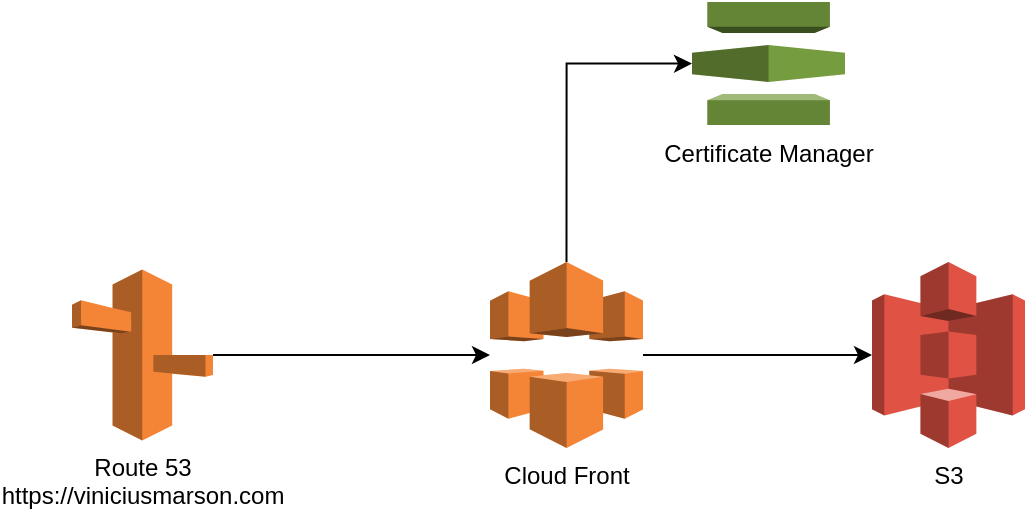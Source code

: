 <mxfile version="24.8.6">
  <diagram name="Page-1" id="L79Bwdi13p1Nh2tMwl0b">
    <mxGraphModel dx="1306" dy="658" grid="1" gridSize="10" guides="1" tooltips="1" connect="1" arrows="1" fold="1" page="1" pageScale="1" pageWidth="850" pageHeight="1100" math="0" shadow="0">
      <root>
        <mxCell id="0" />
        <mxCell id="1" parent="0" />
        <mxCell id="QGYncYmHhsHyFiSlqadZ-6" style="edgeStyle=orthogonalEdgeStyle;rounded=0;orthogonalLoop=1;jettySize=auto;html=1;exitX=1;exitY=0.5;exitDx=0;exitDy=0;exitPerimeter=0;" edge="1" parent="1" source="QGYncYmHhsHyFiSlqadZ-1" target="QGYncYmHhsHyFiSlqadZ-2">
          <mxGeometry relative="1" as="geometry" />
        </mxCell>
        <mxCell id="QGYncYmHhsHyFiSlqadZ-1" value="Route 53&lt;div&gt;https://viniciusmarson.com&lt;/div&gt;" style="outlineConnect=0;dashed=0;verticalLabelPosition=bottom;verticalAlign=top;align=center;html=1;shape=mxgraph.aws3.route_53;fillColor=#F58536;gradientColor=none;" vertex="1" parent="1">
          <mxGeometry x="170" y="213.75" width="70.5" height="85.5" as="geometry" />
        </mxCell>
        <mxCell id="QGYncYmHhsHyFiSlqadZ-7" style="edgeStyle=orthogonalEdgeStyle;rounded=0;orthogonalLoop=1;jettySize=auto;html=1;exitX=1;exitY=0.5;exitDx=0;exitDy=0;exitPerimeter=0;" edge="1" parent="1" source="QGYncYmHhsHyFiSlqadZ-2" target="QGYncYmHhsHyFiSlqadZ-4">
          <mxGeometry relative="1" as="geometry" />
        </mxCell>
        <mxCell id="QGYncYmHhsHyFiSlqadZ-2" value="Cloud Front" style="outlineConnect=0;dashed=0;verticalLabelPosition=bottom;verticalAlign=top;align=center;html=1;shape=mxgraph.aws3.cloudfront;fillColor=#F58536;gradientColor=none;" vertex="1" parent="1">
          <mxGeometry x="379" y="210" width="76.5" height="93" as="geometry" />
        </mxCell>
        <mxCell id="QGYncYmHhsHyFiSlqadZ-4" value="S3" style="outlineConnect=0;dashed=0;verticalLabelPosition=bottom;verticalAlign=top;align=center;html=1;shape=mxgraph.aws3.s3;fillColor=#E05243;gradientColor=none;" vertex="1" parent="1">
          <mxGeometry x="570" y="210" width="76.5" height="93" as="geometry" />
        </mxCell>
        <mxCell id="QGYncYmHhsHyFiSlqadZ-5" value="Certificate Manager" style="outlineConnect=0;dashed=0;verticalLabelPosition=bottom;verticalAlign=top;align=center;html=1;shape=mxgraph.aws3.certificate_manager;fillColor=#759C3E;gradientColor=none;" vertex="1" parent="1">
          <mxGeometry x="480" y="80" width="76.5" height="61.5" as="geometry" />
        </mxCell>
        <mxCell id="QGYncYmHhsHyFiSlqadZ-8" style="edgeStyle=orthogonalEdgeStyle;rounded=0;orthogonalLoop=1;jettySize=auto;html=1;exitX=0.5;exitY=0;exitDx=0;exitDy=0;exitPerimeter=0;entryX=0;entryY=0.5;entryDx=0;entryDy=0;entryPerimeter=0;" edge="1" parent="1" source="QGYncYmHhsHyFiSlqadZ-2" target="QGYncYmHhsHyFiSlqadZ-5">
          <mxGeometry relative="1" as="geometry" />
        </mxCell>
      </root>
    </mxGraphModel>
  </diagram>
</mxfile>
